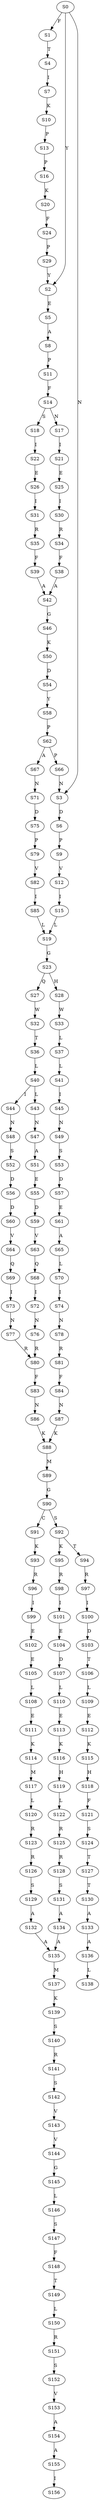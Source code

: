 strict digraph  {
	S0 -> S1 [ label = F ];
	S0 -> S2 [ label = Y ];
	S0 -> S3 [ label = N ];
	S1 -> S4 [ label = T ];
	S2 -> S5 [ label = E ];
	S3 -> S6 [ label = D ];
	S4 -> S7 [ label = I ];
	S5 -> S8 [ label = A ];
	S6 -> S9 [ label = P ];
	S7 -> S10 [ label = K ];
	S8 -> S11 [ label = P ];
	S9 -> S12 [ label = V ];
	S10 -> S13 [ label = P ];
	S11 -> S14 [ label = F ];
	S12 -> S15 [ label = I ];
	S13 -> S16 [ label = P ];
	S14 -> S17 [ label = N ];
	S14 -> S18 [ label = S ];
	S15 -> S19 [ label = L ];
	S16 -> S20 [ label = K ];
	S17 -> S21 [ label = I ];
	S18 -> S22 [ label = I ];
	S19 -> S23 [ label = G ];
	S20 -> S24 [ label = F ];
	S21 -> S25 [ label = E ];
	S22 -> S26 [ label = E ];
	S23 -> S27 [ label = Q ];
	S23 -> S28 [ label = H ];
	S24 -> S29 [ label = P ];
	S25 -> S30 [ label = I ];
	S26 -> S31 [ label = I ];
	S27 -> S32 [ label = W ];
	S28 -> S33 [ label = W ];
	S29 -> S2 [ label = Y ];
	S30 -> S34 [ label = R ];
	S31 -> S35 [ label = R ];
	S32 -> S36 [ label = T ];
	S33 -> S37 [ label = L ];
	S34 -> S38 [ label = F ];
	S35 -> S39 [ label = F ];
	S36 -> S40 [ label = L ];
	S37 -> S41 [ label = L ];
	S38 -> S42 [ label = A ];
	S39 -> S42 [ label = A ];
	S40 -> S43 [ label = L ];
	S40 -> S44 [ label = I ];
	S41 -> S45 [ label = I ];
	S42 -> S46 [ label = G ];
	S43 -> S47 [ label = N ];
	S44 -> S48 [ label = N ];
	S45 -> S49 [ label = N ];
	S46 -> S50 [ label = K ];
	S47 -> S51 [ label = A ];
	S48 -> S52 [ label = S ];
	S49 -> S53 [ label = S ];
	S50 -> S54 [ label = D ];
	S51 -> S55 [ label = E ];
	S52 -> S56 [ label = D ];
	S53 -> S57 [ label = D ];
	S54 -> S58 [ label = Y ];
	S55 -> S59 [ label = D ];
	S56 -> S60 [ label = D ];
	S57 -> S61 [ label = E ];
	S58 -> S62 [ label = P ];
	S59 -> S63 [ label = V ];
	S60 -> S64 [ label = V ];
	S61 -> S65 [ label = A ];
	S62 -> S66 [ label = P ];
	S62 -> S67 [ label = A ];
	S63 -> S68 [ label = Q ];
	S64 -> S69 [ label = Q ];
	S65 -> S70 [ label = L ];
	S66 -> S3 [ label = N ];
	S67 -> S71 [ label = N ];
	S68 -> S72 [ label = I ];
	S69 -> S73 [ label = I ];
	S70 -> S74 [ label = I ];
	S71 -> S75 [ label = D ];
	S72 -> S76 [ label = N ];
	S73 -> S77 [ label = N ];
	S74 -> S78 [ label = N ];
	S75 -> S79 [ label = P ];
	S76 -> S80 [ label = R ];
	S77 -> S80 [ label = R ];
	S78 -> S81 [ label = R ];
	S79 -> S82 [ label = V ];
	S80 -> S83 [ label = F ];
	S81 -> S84 [ label = F ];
	S82 -> S85 [ label = I ];
	S83 -> S86 [ label = N ];
	S84 -> S87 [ label = N ];
	S85 -> S19 [ label = L ];
	S86 -> S88 [ label = K ];
	S87 -> S88 [ label = K ];
	S88 -> S89 [ label = M ];
	S89 -> S90 [ label = G ];
	S90 -> S91 [ label = C ];
	S90 -> S92 [ label = S ];
	S91 -> S93 [ label = K ];
	S92 -> S94 [ label = T ];
	S92 -> S95 [ label = K ];
	S93 -> S96 [ label = R ];
	S94 -> S97 [ label = R ];
	S95 -> S98 [ label = R ];
	S96 -> S99 [ label = I ];
	S97 -> S100 [ label = I ];
	S98 -> S101 [ label = I ];
	S99 -> S102 [ label = E ];
	S100 -> S103 [ label = D ];
	S101 -> S104 [ label = E ];
	S102 -> S105 [ label = E ];
	S103 -> S106 [ label = T ];
	S104 -> S107 [ label = D ];
	S105 -> S108 [ label = L ];
	S106 -> S109 [ label = L ];
	S107 -> S110 [ label = L ];
	S108 -> S111 [ label = E ];
	S109 -> S112 [ label = E ];
	S110 -> S113 [ label = E ];
	S111 -> S114 [ label = K ];
	S112 -> S115 [ label = K ];
	S113 -> S116 [ label = K ];
	S114 -> S117 [ label = M ];
	S115 -> S118 [ label = H ];
	S116 -> S119 [ label = H ];
	S117 -> S120 [ label = L ];
	S118 -> S121 [ label = F ];
	S119 -> S122 [ label = L ];
	S120 -> S123 [ label = R ];
	S121 -> S124 [ label = S ];
	S122 -> S125 [ label = R ];
	S123 -> S126 [ label = R ];
	S124 -> S127 [ label = T ];
	S125 -> S128 [ label = R ];
	S126 -> S129 [ label = S ];
	S127 -> S130 [ label = T ];
	S128 -> S131 [ label = S ];
	S129 -> S132 [ label = A ];
	S130 -> S133 [ label = A ];
	S131 -> S134 [ label = A ];
	S132 -> S135 [ label = A ];
	S133 -> S136 [ label = A ];
	S134 -> S135 [ label = A ];
	S135 -> S137 [ label = M ];
	S136 -> S138 [ label = L ];
	S137 -> S139 [ label = K ];
	S139 -> S140 [ label = S ];
	S140 -> S141 [ label = R ];
	S141 -> S142 [ label = S ];
	S142 -> S143 [ label = V ];
	S143 -> S144 [ label = V ];
	S144 -> S145 [ label = G ];
	S145 -> S146 [ label = L ];
	S146 -> S147 [ label = S ];
	S147 -> S148 [ label = F ];
	S148 -> S149 [ label = T ];
	S149 -> S150 [ label = L ];
	S150 -> S151 [ label = R ];
	S151 -> S152 [ label = S ];
	S152 -> S153 [ label = V ];
	S153 -> S154 [ label = A ];
	S154 -> S155 [ label = A ];
	S155 -> S156 [ label = I ];
}

